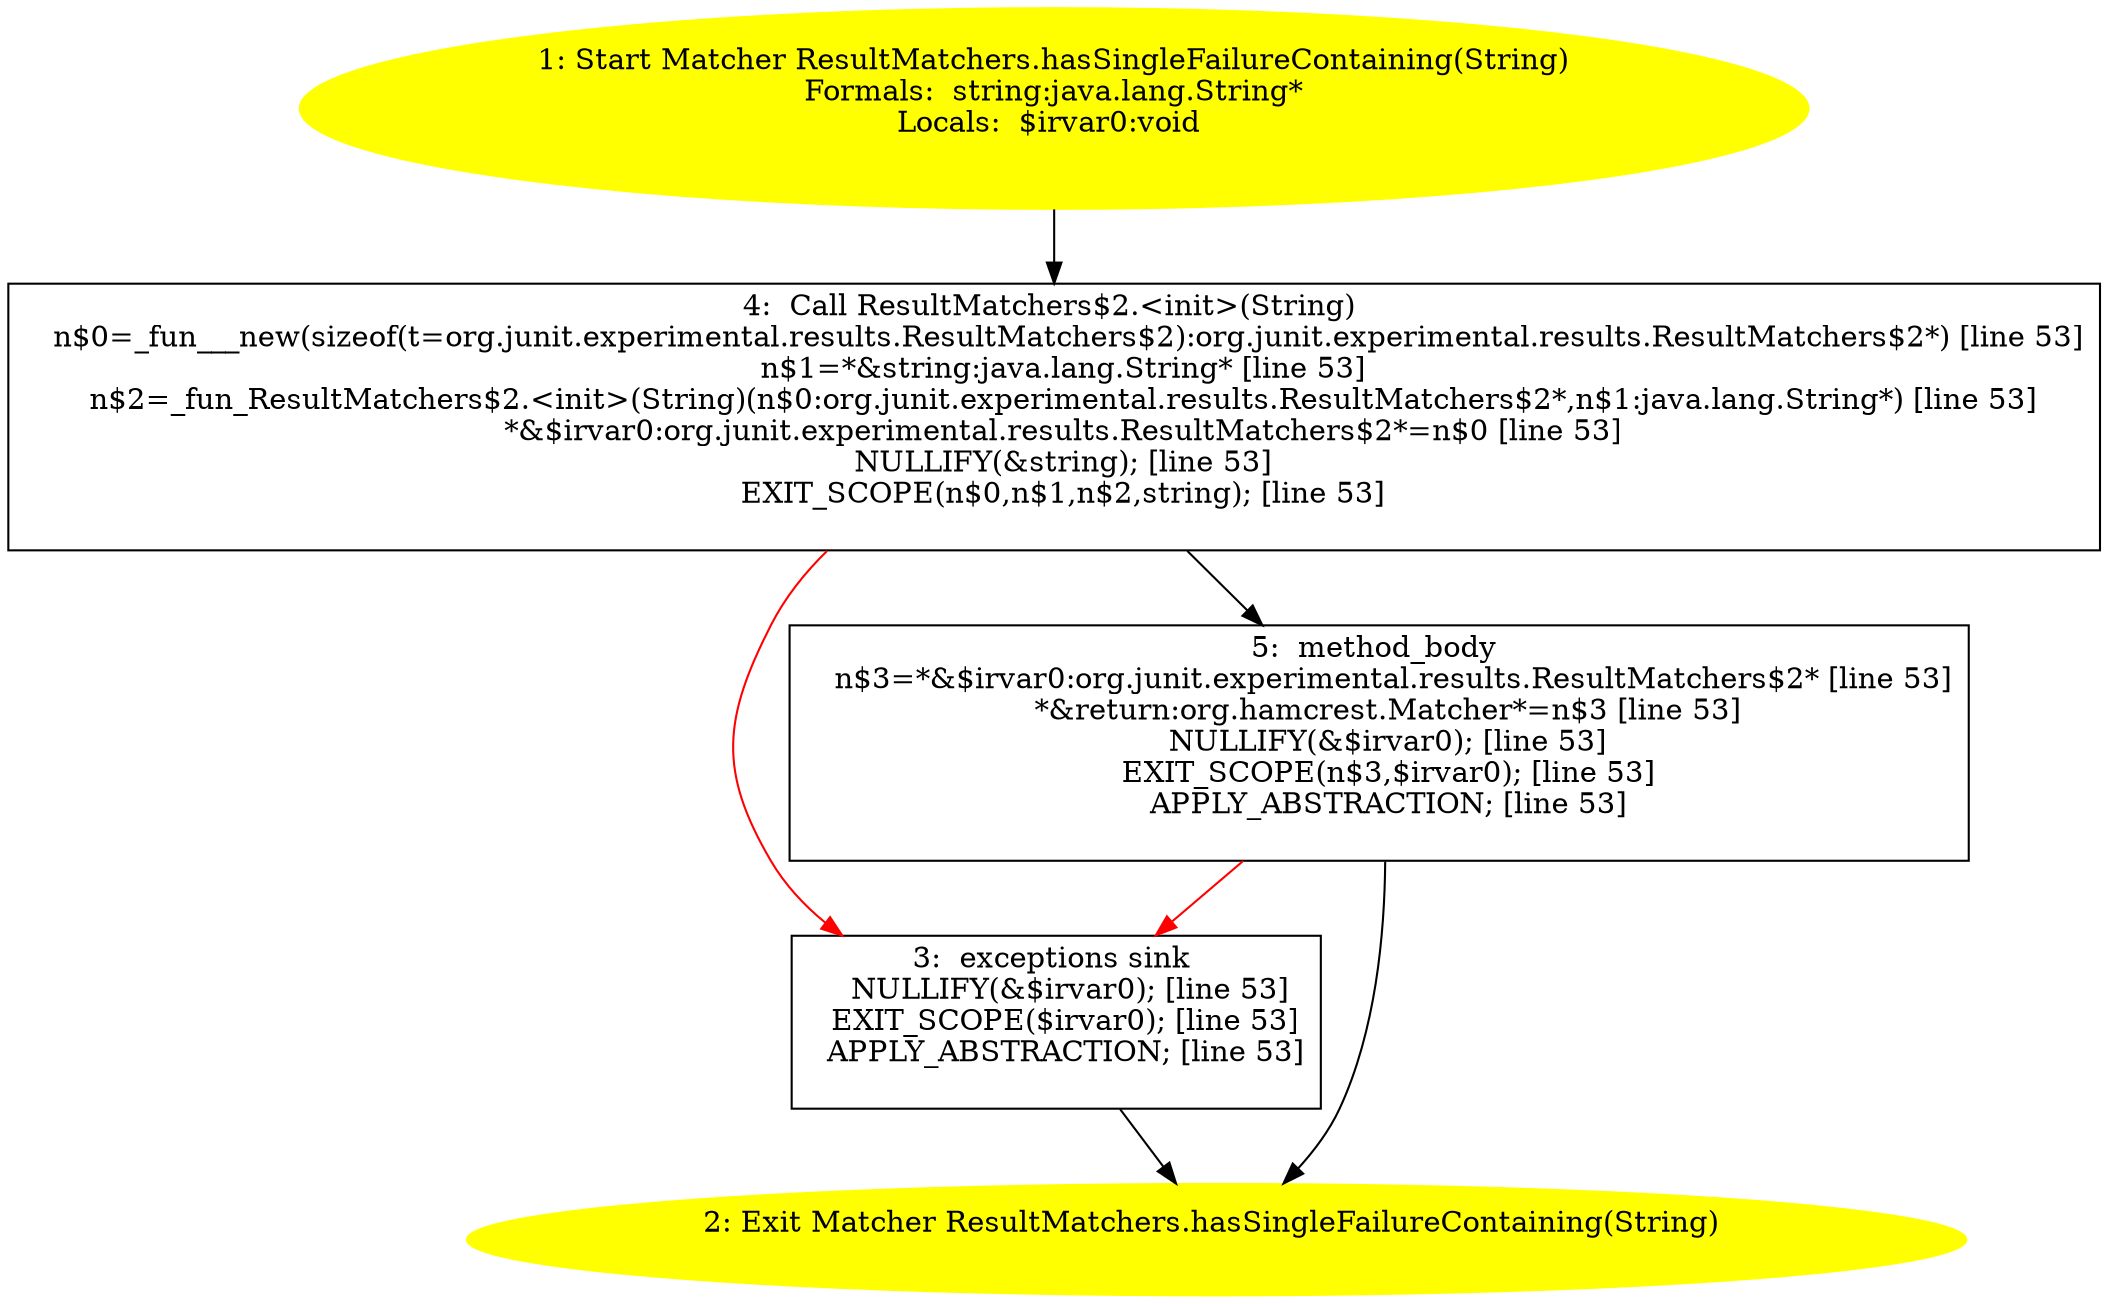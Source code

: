 /* @generated */
digraph cfg {
"org.junit.experimental.results.ResultMatchers.hasSingleFailureContaining(java.lang.String):org.hamcr.4ea18203e302fca5397a9e7147141de9_1" [label="1: Start Matcher ResultMatchers.hasSingleFailureContaining(String)\nFormals:  string:java.lang.String*\nLocals:  $irvar0:void \n  " color=yellow style=filled]
	

	 "org.junit.experimental.results.ResultMatchers.hasSingleFailureContaining(java.lang.String):org.hamcr.4ea18203e302fca5397a9e7147141de9_1" -> "org.junit.experimental.results.ResultMatchers.hasSingleFailureContaining(java.lang.String):org.hamcr.4ea18203e302fca5397a9e7147141de9_4" ;
"org.junit.experimental.results.ResultMatchers.hasSingleFailureContaining(java.lang.String):org.hamcr.4ea18203e302fca5397a9e7147141de9_2" [label="2: Exit Matcher ResultMatchers.hasSingleFailureContaining(String) \n  " color=yellow style=filled]
	

"org.junit.experimental.results.ResultMatchers.hasSingleFailureContaining(java.lang.String):org.hamcr.4ea18203e302fca5397a9e7147141de9_3" [label="3:  exceptions sink \n   NULLIFY(&$irvar0); [line 53]\n  EXIT_SCOPE($irvar0); [line 53]\n  APPLY_ABSTRACTION; [line 53]\n " shape="box"]
	

	 "org.junit.experimental.results.ResultMatchers.hasSingleFailureContaining(java.lang.String):org.hamcr.4ea18203e302fca5397a9e7147141de9_3" -> "org.junit.experimental.results.ResultMatchers.hasSingleFailureContaining(java.lang.String):org.hamcr.4ea18203e302fca5397a9e7147141de9_2" ;
"org.junit.experimental.results.ResultMatchers.hasSingleFailureContaining(java.lang.String):org.hamcr.4ea18203e302fca5397a9e7147141de9_4" [label="4:  Call ResultMatchers$2.<init>(String) \n   n$0=_fun___new(sizeof(t=org.junit.experimental.results.ResultMatchers$2):org.junit.experimental.results.ResultMatchers$2*) [line 53]\n  n$1=*&string:java.lang.String* [line 53]\n  n$2=_fun_ResultMatchers$2.<init>(String)(n$0:org.junit.experimental.results.ResultMatchers$2*,n$1:java.lang.String*) [line 53]\n  *&$irvar0:org.junit.experimental.results.ResultMatchers$2*=n$0 [line 53]\n  NULLIFY(&string); [line 53]\n  EXIT_SCOPE(n$0,n$1,n$2,string); [line 53]\n " shape="box"]
	

	 "org.junit.experimental.results.ResultMatchers.hasSingleFailureContaining(java.lang.String):org.hamcr.4ea18203e302fca5397a9e7147141de9_4" -> "org.junit.experimental.results.ResultMatchers.hasSingleFailureContaining(java.lang.String):org.hamcr.4ea18203e302fca5397a9e7147141de9_5" ;
	 "org.junit.experimental.results.ResultMatchers.hasSingleFailureContaining(java.lang.String):org.hamcr.4ea18203e302fca5397a9e7147141de9_4" -> "org.junit.experimental.results.ResultMatchers.hasSingleFailureContaining(java.lang.String):org.hamcr.4ea18203e302fca5397a9e7147141de9_3" [color="red" ];
"org.junit.experimental.results.ResultMatchers.hasSingleFailureContaining(java.lang.String):org.hamcr.4ea18203e302fca5397a9e7147141de9_5" [label="5:  method_body \n   n$3=*&$irvar0:org.junit.experimental.results.ResultMatchers$2* [line 53]\n  *&return:org.hamcrest.Matcher*=n$3 [line 53]\n  NULLIFY(&$irvar0); [line 53]\n  EXIT_SCOPE(n$3,$irvar0); [line 53]\n  APPLY_ABSTRACTION; [line 53]\n " shape="box"]
	

	 "org.junit.experimental.results.ResultMatchers.hasSingleFailureContaining(java.lang.String):org.hamcr.4ea18203e302fca5397a9e7147141de9_5" -> "org.junit.experimental.results.ResultMatchers.hasSingleFailureContaining(java.lang.String):org.hamcr.4ea18203e302fca5397a9e7147141de9_2" ;
	 "org.junit.experimental.results.ResultMatchers.hasSingleFailureContaining(java.lang.String):org.hamcr.4ea18203e302fca5397a9e7147141de9_5" -> "org.junit.experimental.results.ResultMatchers.hasSingleFailureContaining(java.lang.String):org.hamcr.4ea18203e302fca5397a9e7147141de9_3" [color="red" ];
}
